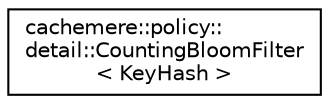 digraph "Graphical Class Hierarchy"
{
 // LATEX_PDF_SIZE
  edge [fontname="Helvetica",fontsize="10",labelfontname="Helvetica",labelfontsize="10"];
  node [fontname="Helvetica",fontsize="10",shape=record];
  rankdir="LR";
  Node0 [label="cachemere::policy::\ldetail::CountingBloomFilter\l\< KeyHash \>",height=0.2,width=0.4,color="black", fillcolor="white", style="filled",URL="$classcachemere_1_1policy_1_1detail_1_1CountingBloomFilter.html",tooltip=" "];
}
